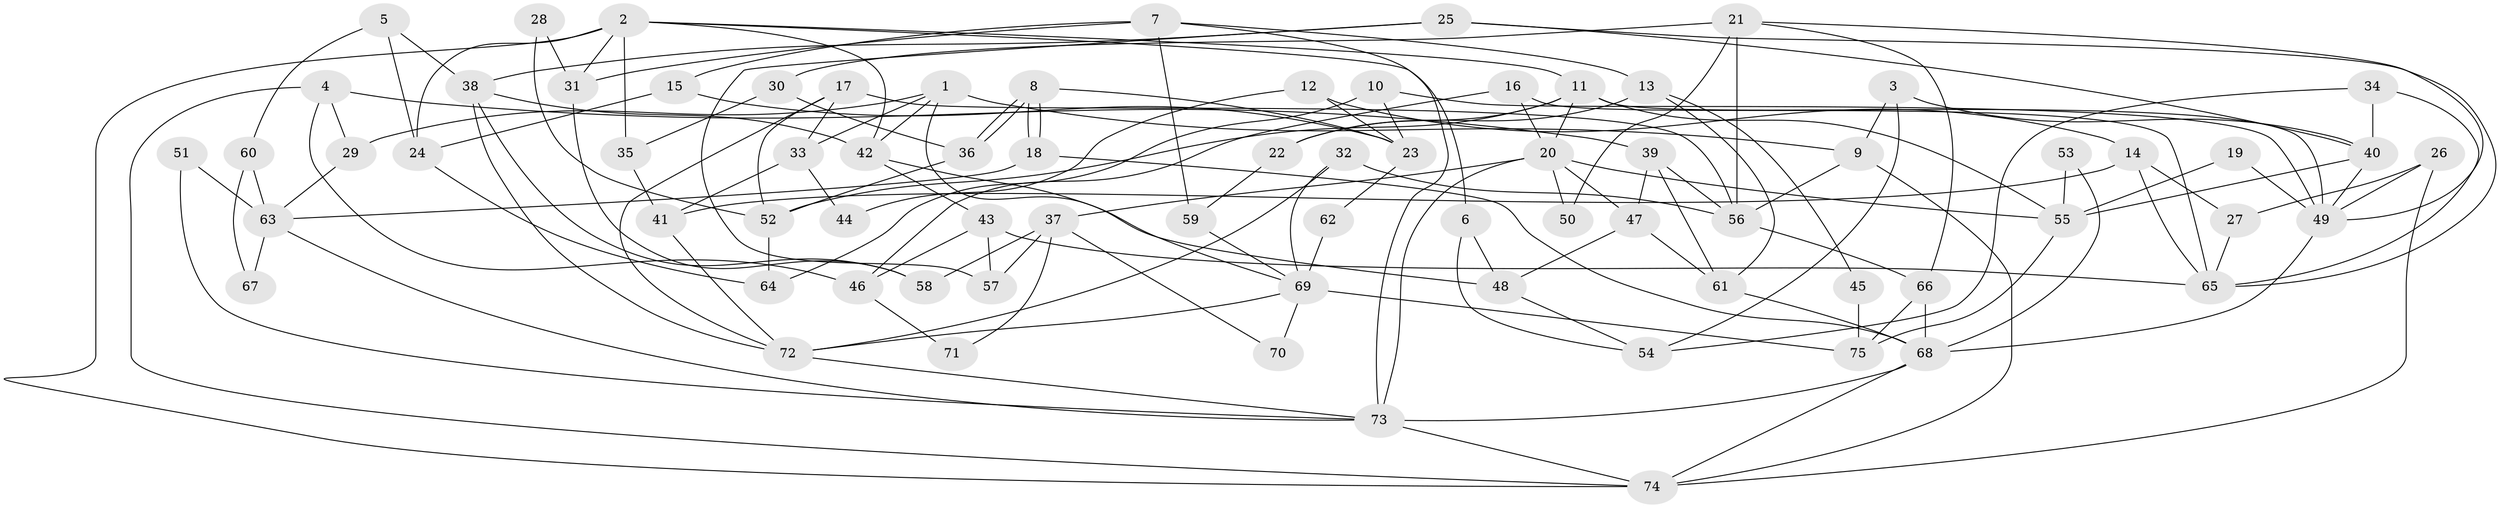 // Generated by graph-tools (version 1.1) at 2025/35/03/09/25 02:35:56]
// undirected, 75 vertices, 150 edges
graph export_dot {
graph [start="1"]
  node [color=gray90,style=filled];
  1;
  2;
  3;
  4;
  5;
  6;
  7;
  8;
  9;
  10;
  11;
  12;
  13;
  14;
  15;
  16;
  17;
  18;
  19;
  20;
  21;
  22;
  23;
  24;
  25;
  26;
  27;
  28;
  29;
  30;
  31;
  32;
  33;
  34;
  35;
  36;
  37;
  38;
  39;
  40;
  41;
  42;
  43;
  44;
  45;
  46;
  47;
  48;
  49;
  50;
  51;
  52;
  53;
  54;
  55;
  56;
  57;
  58;
  59;
  60;
  61;
  62;
  63;
  64;
  65;
  66;
  67;
  68;
  69;
  70;
  71;
  72;
  73;
  74;
  75;
  1 -- 29;
  1 -- 42;
  1 -- 9;
  1 -- 33;
  1 -- 69;
  2 -- 74;
  2 -- 11;
  2 -- 6;
  2 -- 24;
  2 -- 31;
  2 -- 35;
  2 -- 42;
  3 -- 9;
  3 -- 40;
  3 -- 54;
  4 -- 74;
  4 -- 46;
  4 -- 29;
  4 -- 39;
  5 -- 38;
  5 -- 24;
  5 -- 60;
  6 -- 48;
  6 -- 54;
  7 -- 59;
  7 -- 73;
  7 -- 13;
  7 -- 15;
  7 -- 31;
  8 -- 18;
  8 -- 18;
  8 -- 36;
  8 -- 36;
  8 -- 23;
  9 -- 56;
  9 -- 74;
  10 -- 23;
  10 -- 49;
  10 -- 64;
  11 -- 55;
  11 -- 20;
  11 -- 22;
  11 -- 49;
  11 -- 52;
  12 -- 23;
  12 -- 14;
  12 -- 44;
  13 -- 61;
  13 -- 22;
  13 -- 45;
  14 -- 41;
  14 -- 27;
  14 -- 65;
  15 -- 24;
  15 -- 23;
  16 -- 65;
  16 -- 20;
  16 -- 46;
  17 -- 52;
  17 -- 56;
  17 -- 33;
  17 -- 72;
  18 -- 68;
  18 -- 63;
  19 -- 49;
  19 -- 55;
  20 -- 73;
  20 -- 37;
  20 -- 47;
  20 -- 50;
  20 -- 55;
  21 -- 49;
  21 -- 56;
  21 -- 30;
  21 -- 50;
  21 -- 66;
  22 -- 59;
  23 -- 62;
  24 -- 64;
  25 -- 38;
  25 -- 65;
  25 -- 40;
  25 -- 57;
  26 -- 49;
  26 -- 74;
  26 -- 27;
  27 -- 65;
  28 -- 52;
  28 -- 31;
  29 -- 63;
  30 -- 35;
  30 -- 36;
  31 -- 58;
  32 -- 72;
  32 -- 69;
  32 -- 56;
  33 -- 41;
  33 -- 44;
  34 -- 40;
  34 -- 54;
  34 -- 65;
  35 -- 41;
  36 -- 52;
  37 -- 58;
  37 -- 57;
  37 -- 70;
  37 -- 71;
  38 -- 42;
  38 -- 72;
  38 -- 58;
  39 -- 56;
  39 -- 47;
  39 -- 61;
  40 -- 49;
  40 -- 55;
  41 -- 72;
  42 -- 48;
  42 -- 43;
  43 -- 65;
  43 -- 46;
  43 -- 57;
  45 -- 75;
  46 -- 71;
  47 -- 48;
  47 -- 61;
  48 -- 54;
  49 -- 68;
  51 -- 73;
  51 -- 63;
  52 -- 64;
  53 -- 55;
  53 -- 68;
  55 -- 75;
  56 -- 66;
  59 -- 69;
  60 -- 63;
  60 -- 67;
  61 -- 68;
  62 -- 69;
  63 -- 73;
  63 -- 67;
  66 -- 68;
  66 -- 75;
  68 -- 73;
  68 -- 74;
  69 -- 75;
  69 -- 70;
  69 -- 72;
  72 -- 73;
  73 -- 74;
}
